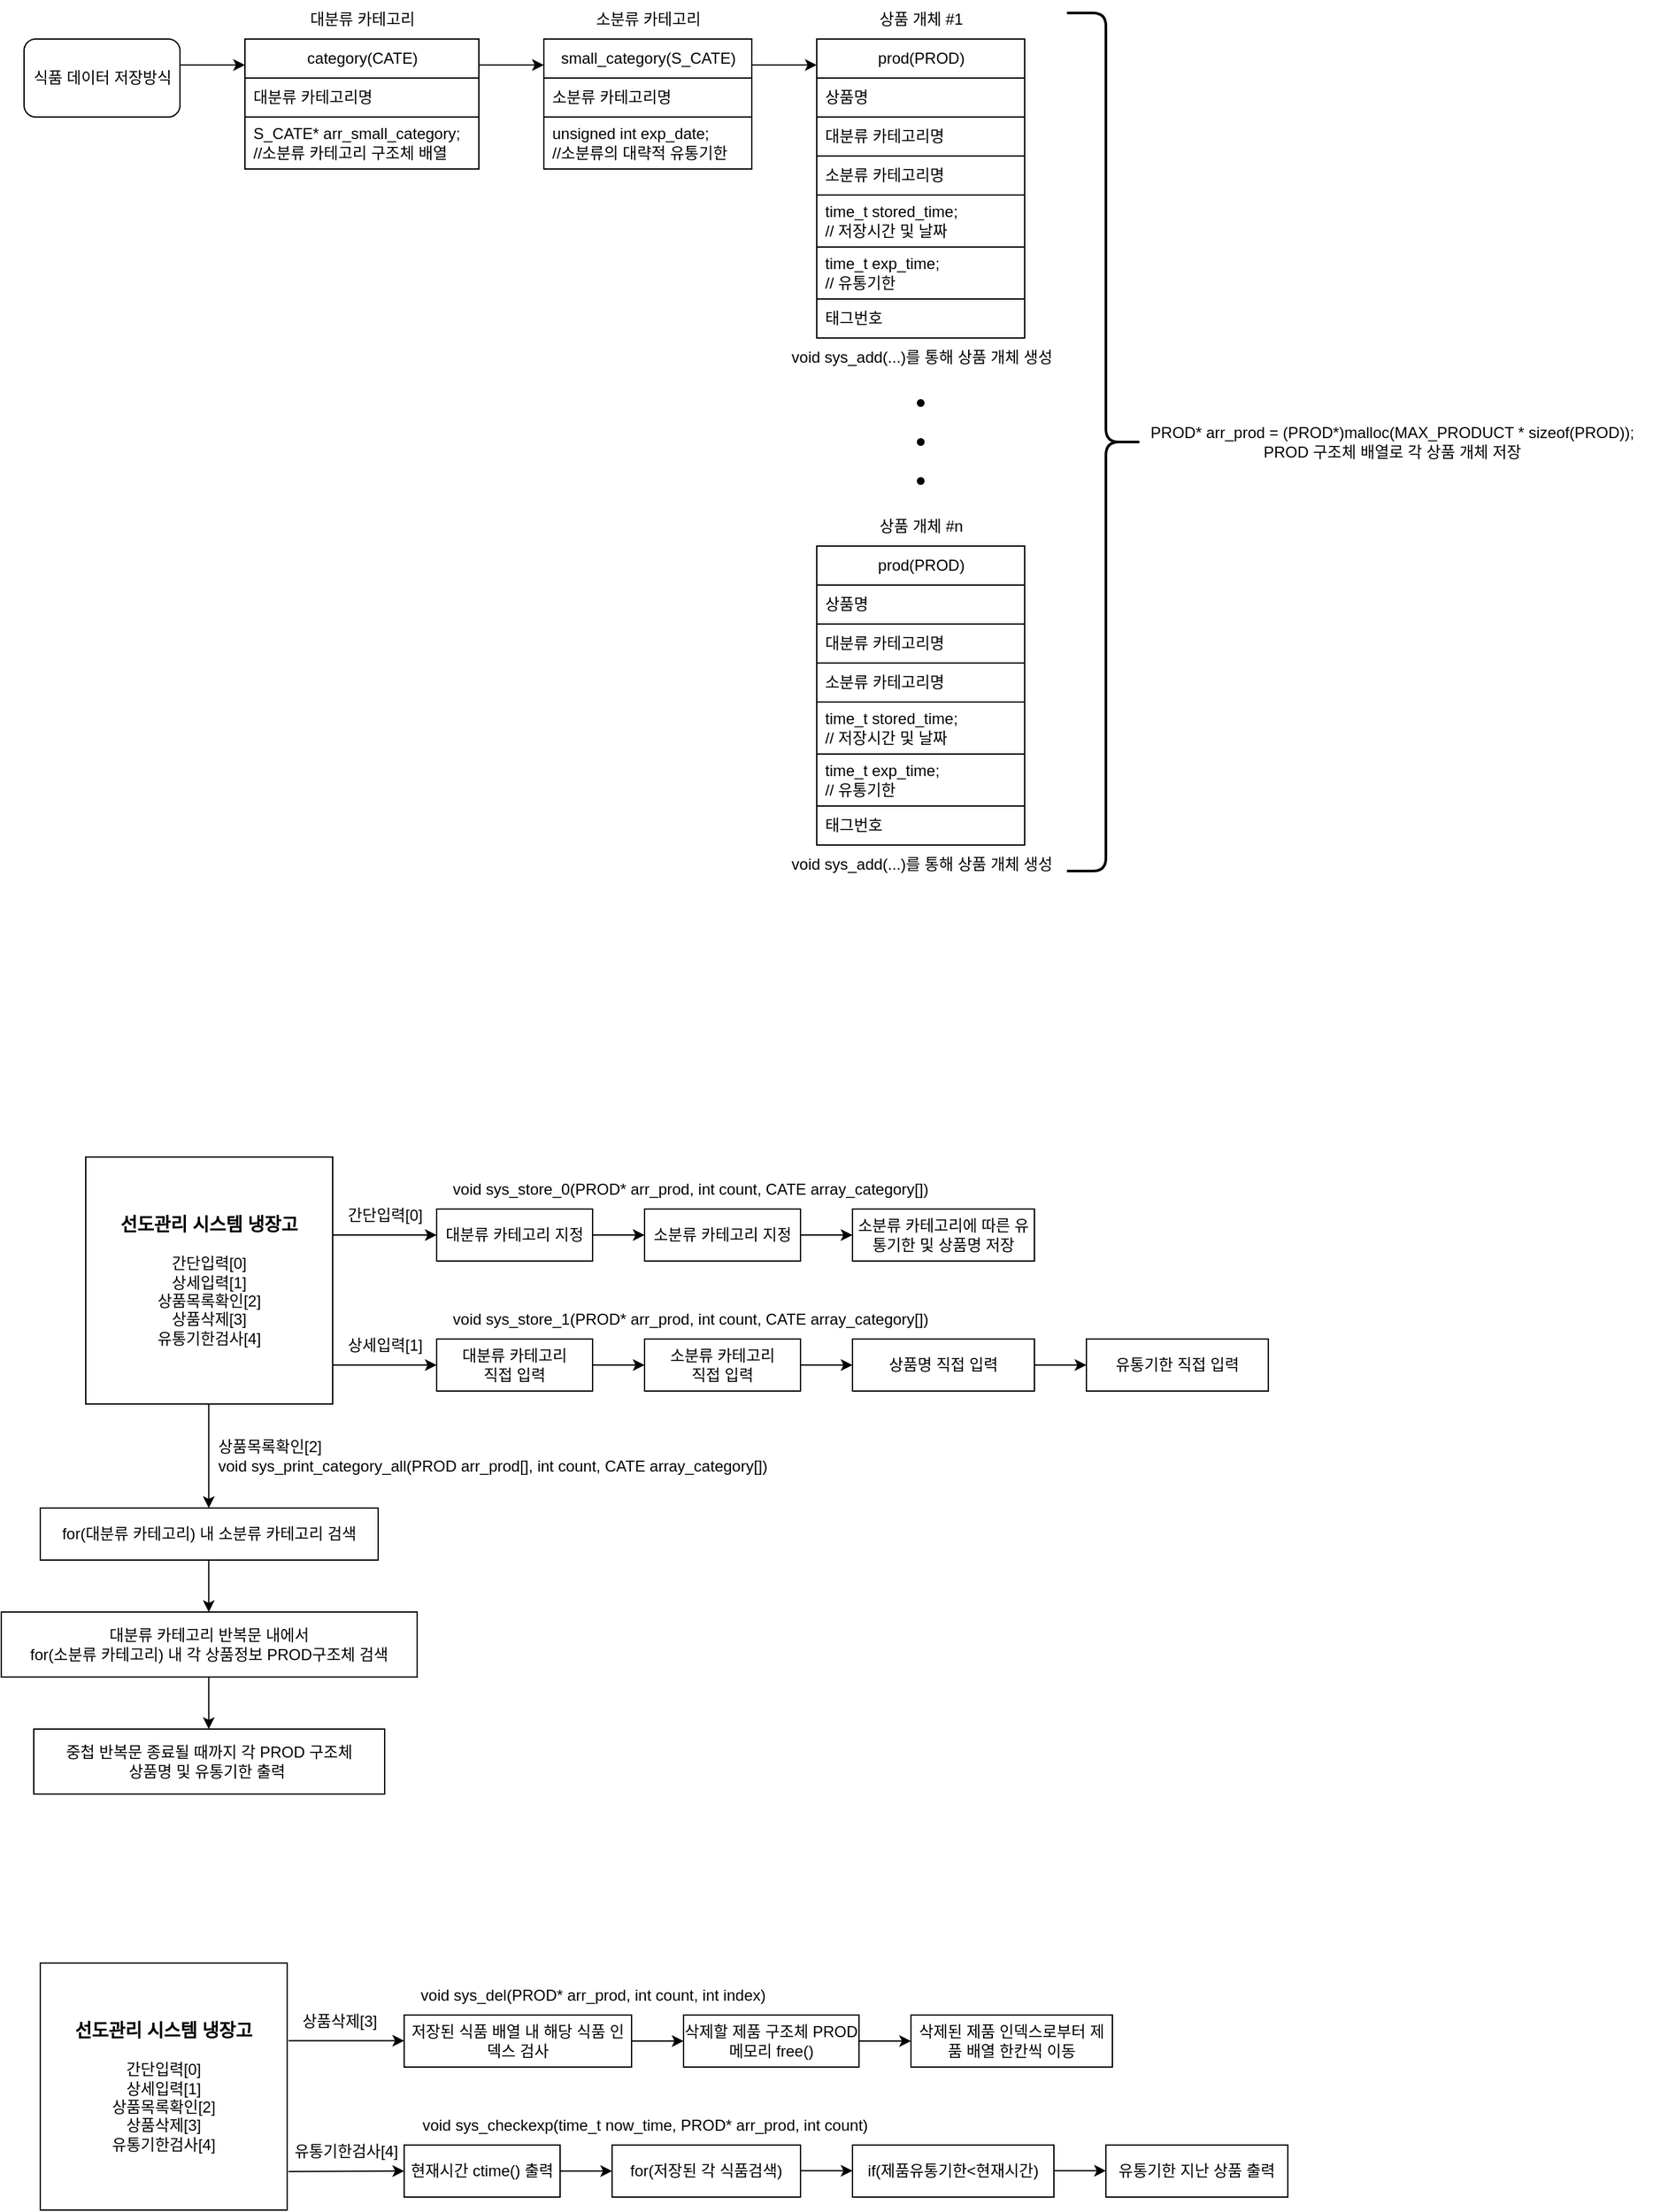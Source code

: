 <mxfile version="21.1.2" type="github">
  <diagram name="페이지-1" id="FAW7o20MJ5BuNLGTKJsm">
    <mxGraphModel dx="2764" dy="2096" grid="1" gridSize="10" guides="1" tooltips="1" connect="1" arrows="1" fold="1" page="1" pageScale="1" pageWidth="690" pageHeight="980" math="0" shadow="0">
      <root>
        <mxCell id="0" />
        <mxCell id="1" parent="0" />
        <mxCell id="TQTW1y5eRDtWmOhOV3Ei-1" value="&lt;b&gt;&lt;font style=&quot;font-size: 14px;&quot;&gt;선도관리 시스템 냉장고&lt;br&gt;&lt;/font&gt;&lt;/b&gt;&lt;br&gt;간단입력[0]&lt;br&gt;상세입력[1]&lt;br&gt;상품목록확인[2]&lt;br&gt;상품삭제[3]&lt;br&gt;유통기한검사[4]" style="whiteSpace=wrap;html=1;aspect=fixed;labelBackgroundColor=none;" vertex="1" parent="1">
          <mxGeometry x="-525" width="190" height="190" as="geometry" />
        </mxCell>
        <mxCell id="TQTW1y5eRDtWmOhOV3Ei-3" value="" style="endArrow=classic;html=1;rounded=0;labelBackgroundColor=none;fontColor=default;" edge="1" parent="1">
          <mxGeometry width="50" height="50" relative="1" as="geometry">
            <mxPoint x="-452.5" y="-840" as="sourcePoint" />
            <mxPoint x="-402.5" y="-840" as="targetPoint" />
          </mxGeometry>
        </mxCell>
        <mxCell id="TQTW1y5eRDtWmOhOV3Ei-4" value="category(CATE)" style="swimlane;fontStyle=0;childLayout=stackLayout;horizontal=1;startSize=30;horizontalStack=0;resizeParent=1;resizeParentMax=0;resizeLast=0;collapsible=1;marginBottom=0;whiteSpace=wrap;html=1;" vertex="1" parent="1">
          <mxGeometry x="-402.5" y="-860" width="180" height="60" as="geometry" />
        </mxCell>
        <mxCell id="TQTW1y5eRDtWmOhOV3Ei-5" value="대분류 카테고리명" style="text;strokeColor=none;fillColor=none;align=left;verticalAlign=middle;spacingLeft=4;spacingRight=4;overflow=hidden;points=[[0,0.5],[1,0.5]];portConstraint=eastwest;rotatable=0;whiteSpace=wrap;html=1;" vertex="1" parent="TQTW1y5eRDtWmOhOV3Ei-4">
          <mxGeometry y="30" width="180" height="30" as="geometry" />
        </mxCell>
        <mxCell id="TQTW1y5eRDtWmOhOV3Ei-9" value="" style="endArrow=classic;html=1;rounded=0;labelBackgroundColor=none;fontColor=default;" edge="1" parent="1">
          <mxGeometry width="50" height="50" relative="1" as="geometry">
            <mxPoint x="-222.5" y="-840" as="sourcePoint" />
            <mxPoint x="-172.5" y="-840" as="targetPoint" />
          </mxGeometry>
        </mxCell>
        <mxCell id="TQTW1y5eRDtWmOhOV3Ei-10" value="small_category(S_CATE)" style="swimlane;fontStyle=0;childLayout=stackLayout;horizontal=1;startSize=30;horizontalStack=0;resizeParent=1;resizeParentMax=0;resizeLast=0;collapsible=1;marginBottom=0;whiteSpace=wrap;html=1;" vertex="1" parent="1">
          <mxGeometry x="-172.5" y="-860" width="160" height="60" as="geometry" />
        </mxCell>
        <mxCell id="TQTW1y5eRDtWmOhOV3Ei-11" value="소분류 카테고리명" style="text;strokeColor=none;fillColor=none;align=left;verticalAlign=middle;spacingLeft=4;spacingRight=4;overflow=hidden;points=[[0,0.5],[1,0.5]];portConstraint=eastwest;rotatable=0;whiteSpace=wrap;html=1;" vertex="1" parent="TQTW1y5eRDtWmOhOV3Ei-10">
          <mxGeometry y="30" width="160" height="30" as="geometry" />
        </mxCell>
        <mxCell id="TQTW1y5eRDtWmOhOV3Ei-6" value="S_CATE* arr_small_category;&lt;br&gt;//소분류 카테고리 구조체 배열" style="text;strokeColor=default;fillColor=none;align=left;verticalAlign=middle;spacingLeft=4;spacingRight=4;overflow=hidden;points=[[0,0.5],[1,0.5]];portConstraint=eastwest;rotatable=0;whiteSpace=wrap;html=1;" vertex="1" parent="1">
          <mxGeometry x="-402.5" y="-800" width="180" height="40" as="geometry" />
        </mxCell>
        <mxCell id="TQTW1y5eRDtWmOhOV3Ei-12" value="unsigned int exp_date;&lt;br&gt;//소분류의 대략적 유통기한" style="text;strokeColor=default;fillColor=none;align=left;verticalAlign=middle;spacingLeft=4;spacingRight=4;overflow=hidden;points=[[0,0.5],[1,0.5]];portConstraint=eastwest;rotatable=0;whiteSpace=wrap;html=1;" vertex="1" parent="1">
          <mxGeometry x="-172.5" y="-800" width="160" height="40" as="geometry" />
        </mxCell>
        <mxCell id="TQTW1y5eRDtWmOhOV3Ei-16" value="식품 데이터 저장방식" style="rounded=1;whiteSpace=wrap;html=1;" vertex="1" parent="1">
          <mxGeometry x="-572.5" y="-860" width="120" height="60" as="geometry" />
        </mxCell>
        <mxCell id="TQTW1y5eRDtWmOhOV3Ei-17" value="prod(PROD)" style="swimlane;fontStyle=0;childLayout=stackLayout;horizontal=1;startSize=30;horizontalStack=0;resizeParent=1;resizeParentMax=0;resizeLast=0;collapsible=1;marginBottom=0;whiteSpace=wrap;html=1;" vertex="1" parent="1">
          <mxGeometry x="37.5" y="-860" width="160" height="60" as="geometry" />
        </mxCell>
        <mxCell id="TQTW1y5eRDtWmOhOV3Ei-18" value="상품명" style="text;strokeColor=none;fillColor=none;align=left;verticalAlign=middle;spacingLeft=4;spacingRight=4;overflow=hidden;points=[[0,0.5],[1,0.5]];portConstraint=eastwest;rotatable=0;whiteSpace=wrap;html=1;" vertex="1" parent="TQTW1y5eRDtWmOhOV3Ei-17">
          <mxGeometry y="30" width="160" height="30" as="geometry" />
        </mxCell>
        <mxCell id="TQTW1y5eRDtWmOhOV3Ei-19" value="대분류 카테고리명" style="text;strokeColor=default;fillColor=none;align=left;verticalAlign=middle;spacingLeft=4;spacingRight=4;overflow=hidden;points=[[0,0.5],[1,0.5]];portConstraint=eastwest;rotatable=0;whiteSpace=wrap;html=1;" vertex="1" parent="1">
          <mxGeometry x="37.5" y="-800" width="160" height="30" as="geometry" />
        </mxCell>
        <mxCell id="TQTW1y5eRDtWmOhOV3Ei-20" value="" style="endArrow=classic;html=1;rounded=0;labelBackgroundColor=none;fontColor=default;" edge="1" parent="1">
          <mxGeometry width="50" height="50" relative="1" as="geometry">
            <mxPoint x="-12.5" y="-840" as="sourcePoint" />
            <mxPoint x="37.5" y="-840" as="targetPoint" />
          </mxGeometry>
        </mxCell>
        <mxCell id="TQTW1y5eRDtWmOhOV3Ei-25" value="소분류 카테고리명" style="text;strokeColor=default;fillColor=none;align=left;verticalAlign=middle;spacingLeft=4;spacingRight=4;overflow=hidden;points=[[0,0.5],[1,0.5]];portConstraint=eastwest;rotatable=0;whiteSpace=wrap;html=1;" vertex="1" parent="1">
          <mxGeometry x="37.5" y="-770" width="160" height="30" as="geometry" />
        </mxCell>
        <mxCell id="TQTW1y5eRDtWmOhOV3Ei-26" value="time_t stored_time; &lt;br&gt;// 저장시간 및 날짜" style="text;strokeColor=default;fillColor=none;align=left;verticalAlign=middle;spacingLeft=4;spacingRight=4;overflow=hidden;points=[[0,0.5],[1,0.5]];portConstraint=eastwest;rotatable=0;whiteSpace=wrap;html=1;" vertex="1" parent="1">
          <mxGeometry x="37.5" y="-740" width="160" height="40" as="geometry" />
        </mxCell>
        <mxCell id="TQTW1y5eRDtWmOhOV3Ei-27" value="time_t exp_time; &lt;br&gt;// 유통기한" style="text;strokeColor=default;fillColor=none;align=left;verticalAlign=middle;spacingLeft=4;spacingRight=4;overflow=hidden;points=[[0,0.5],[1,0.5]];portConstraint=eastwest;rotatable=0;whiteSpace=wrap;html=1;" vertex="1" parent="1">
          <mxGeometry x="37.5" y="-700" width="160" height="40" as="geometry" />
        </mxCell>
        <mxCell id="TQTW1y5eRDtWmOhOV3Ei-28" value="태그번호" style="text;strokeColor=default;fillColor=none;align=left;verticalAlign=middle;spacingLeft=4;spacingRight=4;overflow=hidden;points=[[0,0.5],[1,0.5]];portConstraint=eastwest;rotatable=0;whiteSpace=wrap;html=1;" vertex="1" parent="1">
          <mxGeometry x="37.5" y="-660" width="160" height="30" as="geometry" />
        </mxCell>
        <mxCell id="TQTW1y5eRDtWmOhOV3Ei-29" value="대분류 카테고리" style="text;strokeColor=none;align=center;fillColor=none;html=1;verticalAlign=middle;whiteSpace=wrap;rounded=0;" vertex="1" parent="1">
          <mxGeometry x="-367.5" y="-890" width="110" height="30" as="geometry" />
        </mxCell>
        <mxCell id="TQTW1y5eRDtWmOhOV3Ei-30" value="소분류 카테고리" style="text;strokeColor=none;align=center;fillColor=none;html=1;verticalAlign=middle;whiteSpace=wrap;rounded=0;" vertex="1" parent="1">
          <mxGeometry x="-147.5" y="-890" width="110" height="30" as="geometry" />
        </mxCell>
        <mxCell id="TQTW1y5eRDtWmOhOV3Ei-31" value="상품 개체 #1" style="text;strokeColor=none;align=center;fillColor=none;html=1;verticalAlign=middle;whiteSpace=wrap;rounded=0;" vertex="1" parent="1">
          <mxGeometry x="62.5" y="-890" width="110" height="30" as="geometry" />
        </mxCell>
        <mxCell id="TQTW1y5eRDtWmOhOV3Ei-32" value="" style="endArrow=classic;html=1;rounded=0;" edge="1" parent="1">
          <mxGeometry width="50" height="50" relative="1" as="geometry">
            <mxPoint x="-335" y="60" as="sourcePoint" />
            <mxPoint x="-255" y="60" as="targetPoint" />
          </mxGeometry>
        </mxCell>
        <mxCell id="TQTW1y5eRDtWmOhOV3Ei-33" value="간단입력[0]" style="text;html=1;align=center;verticalAlign=middle;resizable=0;points=[];autosize=1;strokeColor=none;fillColor=none;" vertex="1" parent="1">
          <mxGeometry x="-335" y="30" width="80" height="30" as="geometry" />
        </mxCell>
        <mxCell id="TQTW1y5eRDtWmOhOV3Ei-35" value="대분류 카테고리 지정" style="rounded=0;whiteSpace=wrap;html=1;" vertex="1" parent="1">
          <mxGeometry x="-255" y="40" width="120" height="40" as="geometry" />
        </mxCell>
        <mxCell id="TQTW1y5eRDtWmOhOV3Ei-36" value="" style="endArrow=classic;html=1;rounded=0;" edge="1" parent="1">
          <mxGeometry width="50" height="50" relative="1" as="geometry">
            <mxPoint x="-135" y="60" as="sourcePoint" />
            <mxPoint x="-95" y="60" as="targetPoint" />
            <Array as="points">
              <mxPoint x="-135" y="60" />
            </Array>
          </mxGeometry>
        </mxCell>
        <mxCell id="TQTW1y5eRDtWmOhOV3Ei-37" value="소분류 카테고리 지정" style="rounded=0;whiteSpace=wrap;html=1;" vertex="1" parent="1">
          <mxGeometry x="-95" y="40" width="120" height="40" as="geometry" />
        </mxCell>
        <mxCell id="TQTW1y5eRDtWmOhOV3Ei-40" value="" style="endArrow=classic;html=1;rounded=0;" edge="1" parent="1">
          <mxGeometry width="50" height="50" relative="1" as="geometry">
            <mxPoint x="25" y="60" as="sourcePoint" />
            <mxPoint x="65" y="60" as="targetPoint" />
            <Array as="points">
              <mxPoint x="25" y="60" />
            </Array>
          </mxGeometry>
        </mxCell>
        <mxCell id="TQTW1y5eRDtWmOhOV3Ei-41" value="소분류 카테고리에 따른 유통기한 및 상품명 저장" style="rounded=0;whiteSpace=wrap;html=1;" vertex="1" parent="1">
          <mxGeometry x="65" y="40" width="140" height="40" as="geometry" />
        </mxCell>
        <mxCell id="TQTW1y5eRDtWmOhOV3Ei-42" value="" style="endArrow=classic;html=1;rounded=0;" edge="1" parent="1">
          <mxGeometry width="50" height="50" relative="1" as="geometry">
            <mxPoint x="-335" y="160" as="sourcePoint" />
            <mxPoint x="-255" y="160" as="targetPoint" />
          </mxGeometry>
        </mxCell>
        <mxCell id="TQTW1y5eRDtWmOhOV3Ei-43" value="상세입력[1]" style="text;html=1;align=center;verticalAlign=middle;resizable=0;points=[];autosize=1;strokeColor=none;fillColor=none;" vertex="1" parent="1">
          <mxGeometry x="-335" y="130" width="80" height="30" as="geometry" />
        </mxCell>
        <mxCell id="TQTW1y5eRDtWmOhOV3Ei-44" value="대분류 카테고리 &lt;br&gt;직접 입력" style="rounded=0;whiteSpace=wrap;html=1;" vertex="1" parent="1">
          <mxGeometry x="-255" y="140" width="120" height="40" as="geometry" />
        </mxCell>
        <mxCell id="TQTW1y5eRDtWmOhOV3Ei-45" value="" style="endArrow=classic;html=1;rounded=0;" edge="1" parent="1">
          <mxGeometry width="50" height="50" relative="1" as="geometry">
            <mxPoint x="-135" y="160" as="sourcePoint" />
            <mxPoint x="-95" y="160" as="targetPoint" />
            <Array as="points">
              <mxPoint x="-135" y="160" />
            </Array>
          </mxGeometry>
        </mxCell>
        <mxCell id="TQTW1y5eRDtWmOhOV3Ei-46" value="소분류 카테고리 &lt;br&gt;직접 입력" style="rounded=0;whiteSpace=wrap;html=1;" vertex="1" parent="1">
          <mxGeometry x="-95" y="140" width="120" height="40" as="geometry" />
        </mxCell>
        <mxCell id="TQTW1y5eRDtWmOhOV3Ei-47" value="" style="endArrow=classic;html=1;rounded=0;" edge="1" parent="1">
          <mxGeometry width="50" height="50" relative="1" as="geometry">
            <mxPoint x="25" y="160" as="sourcePoint" />
            <mxPoint x="65" y="160" as="targetPoint" />
            <Array as="points">
              <mxPoint x="25" y="160" />
            </Array>
          </mxGeometry>
        </mxCell>
        <mxCell id="TQTW1y5eRDtWmOhOV3Ei-48" value="상품명 직접 입력" style="rounded=0;whiteSpace=wrap;html=1;" vertex="1" parent="1">
          <mxGeometry x="65" y="140" width="140" height="40" as="geometry" />
        </mxCell>
        <mxCell id="TQTW1y5eRDtWmOhOV3Ei-49" value="" style="endArrow=classic;html=1;rounded=0;" edge="1" parent="1">
          <mxGeometry width="50" height="50" relative="1" as="geometry">
            <mxPoint x="205" y="160" as="sourcePoint" />
            <mxPoint x="245" y="160" as="targetPoint" />
            <Array as="points">
              <mxPoint x="205" y="160" />
            </Array>
          </mxGeometry>
        </mxCell>
        <mxCell id="TQTW1y5eRDtWmOhOV3Ei-50" value="유통기한 직접 입력" style="rounded=0;whiteSpace=wrap;html=1;" vertex="1" parent="1">
          <mxGeometry x="245" y="140" width="140" height="40" as="geometry" />
        </mxCell>
        <mxCell id="TQTW1y5eRDtWmOhOV3Ei-51" value="void sys_store_0(PROD* arr_prod, int count, CATE array_category[])" style="text;html=1;align=center;verticalAlign=middle;resizable=0;points=[];autosize=1;strokeColor=none;fillColor=none;" vertex="1" parent="1">
          <mxGeometry x="-255" y="10" width="390" height="30" as="geometry" />
        </mxCell>
        <mxCell id="TQTW1y5eRDtWmOhOV3Ei-52" value="void sys_store_1(PROD* arr_prod, int count, CATE array_category[])" style="text;html=1;align=center;verticalAlign=middle;resizable=0;points=[];autosize=1;strokeColor=none;fillColor=none;" vertex="1" parent="1">
          <mxGeometry x="-255" y="110" width="390" height="30" as="geometry" />
        </mxCell>
        <mxCell id="TQTW1y5eRDtWmOhOV3Ei-53" value="" style="endArrow=classic;html=1;rounded=0;" edge="1" parent="1">
          <mxGeometry width="50" height="50" relative="1" as="geometry">
            <mxPoint x="-430.34" y="190" as="sourcePoint" />
            <mxPoint x="-430.34" y="270" as="targetPoint" />
          </mxGeometry>
        </mxCell>
        <mxCell id="TQTW1y5eRDtWmOhOV3Ei-55" value="상품목록확인[2]&lt;br&gt;void sys_print_category_all(PROD arr_prod[], int count, CATE array_category[])" style="text;html=1;align=left;verticalAlign=middle;resizable=0;points=[];autosize=1;strokeColor=none;fillColor=none;" vertex="1" parent="1">
          <mxGeometry x="-425" y="210" width="450" height="40" as="geometry" />
        </mxCell>
        <mxCell id="TQTW1y5eRDtWmOhOV3Ei-56" value="for(대분류 카테고리) 내 소분류 카테고리 검색" style="rounded=0;whiteSpace=wrap;html=1;" vertex="1" parent="1">
          <mxGeometry x="-560" y="270" width="260" height="40" as="geometry" />
        </mxCell>
        <mxCell id="TQTW1y5eRDtWmOhOV3Ei-57" value="" style="endArrow=classic;html=1;rounded=0;" edge="1" parent="1">
          <mxGeometry width="50" height="50" relative="1" as="geometry">
            <mxPoint x="-430.34" y="310" as="sourcePoint" />
            <mxPoint x="-430.34" y="350" as="targetPoint" />
          </mxGeometry>
        </mxCell>
        <mxCell id="TQTW1y5eRDtWmOhOV3Ei-58" value="대분류 카테고리 반복문 내에서&lt;br&gt;for(소분류 카테고리) 내 각 상품정보 PROD구조체 검색" style="rounded=0;whiteSpace=wrap;html=1;" vertex="1" parent="1">
          <mxGeometry x="-590" y="350" width="320" height="50" as="geometry" />
        </mxCell>
        <mxCell id="TQTW1y5eRDtWmOhOV3Ei-59" value="" style="endArrow=classic;html=1;rounded=0;" edge="1" parent="1">
          <mxGeometry width="50" height="50" relative="1" as="geometry">
            <mxPoint x="-430.34" y="400" as="sourcePoint" />
            <mxPoint x="-430.34" y="440" as="targetPoint" />
          </mxGeometry>
        </mxCell>
        <mxCell id="TQTW1y5eRDtWmOhOV3Ei-60" value="중첩 반복문 종료될 때까지 각 PROD 구조체 &lt;br&gt;상품명 및 유통기한 출력&amp;nbsp;" style="rounded=0;whiteSpace=wrap;html=1;" vertex="1" parent="1">
          <mxGeometry x="-565" y="440" width="270" height="50" as="geometry" />
        </mxCell>
        <mxCell id="TQTW1y5eRDtWmOhOV3Ei-63" value="&lt;b&gt;&lt;font style=&quot;font-size: 14px;&quot;&gt;선도관리 시스템 냉장고&lt;br&gt;&lt;/font&gt;&lt;/b&gt;&lt;br&gt;간단입력[0]&lt;br&gt;상세입력[1]&lt;br&gt;상품목록확인[2]&lt;br&gt;상품삭제[3]&lt;br&gt;유통기한검사[4]" style="whiteSpace=wrap;html=1;aspect=fixed;labelBackgroundColor=none;" vertex="1" parent="1">
          <mxGeometry x="-560" y="620" width="190" height="190" as="geometry" />
        </mxCell>
        <mxCell id="TQTW1y5eRDtWmOhOV3Ei-65" value="상품삭제[3]" style="text;html=1;align=center;verticalAlign=middle;resizable=0;points=[];autosize=1;strokeColor=none;fillColor=none;" vertex="1" parent="1">
          <mxGeometry x="-370" y="650" width="80" height="30" as="geometry" />
        </mxCell>
        <mxCell id="TQTW1y5eRDtWmOhOV3Ei-66" value="저장된 식품 배열 내 해당 식품 인덱스 검사" style="rounded=0;whiteSpace=wrap;html=1;" vertex="1" parent="1">
          <mxGeometry x="-280" y="660" width="175" height="40" as="geometry" />
        </mxCell>
        <mxCell id="TQTW1y5eRDtWmOhOV3Ei-67" value="" style="endArrow=classic;html=1;rounded=0;" edge="1" parent="1">
          <mxGeometry width="50" height="50" relative="1" as="geometry">
            <mxPoint x="-105" y="680" as="sourcePoint" />
            <mxPoint x="-65" y="680" as="targetPoint" />
            <Array as="points">
              <mxPoint x="-105" y="680" />
            </Array>
          </mxGeometry>
        </mxCell>
        <mxCell id="TQTW1y5eRDtWmOhOV3Ei-68" value="삭제할 제품 구조체 PROD 메모리 free()" style="rounded=0;whiteSpace=wrap;html=1;" vertex="1" parent="1">
          <mxGeometry x="-65" y="660" width="135" height="40" as="geometry" />
        </mxCell>
        <mxCell id="TQTW1y5eRDtWmOhOV3Ei-69" value="" style="endArrow=classic;html=1;rounded=0;" edge="1" parent="1">
          <mxGeometry width="50" height="50" relative="1" as="geometry">
            <mxPoint x="70" y="680" as="sourcePoint" />
            <mxPoint x="110" y="680" as="targetPoint" />
            <Array as="points">
              <mxPoint x="70" y="680" />
            </Array>
          </mxGeometry>
        </mxCell>
        <mxCell id="TQTW1y5eRDtWmOhOV3Ei-70" value="삭제된 제품 인덱스로부터 제품 배열 한칸씩 이동" style="rounded=0;whiteSpace=wrap;html=1;" vertex="1" parent="1">
          <mxGeometry x="110" y="660" width="155" height="40" as="geometry" />
        </mxCell>
        <mxCell id="TQTW1y5eRDtWmOhOV3Ei-71" value="" style="endArrow=classic;html=1;rounded=0;exitX=1.005;exitY=0.844;exitDx=0;exitDy=0;exitPerimeter=0;" edge="1" parent="1" source="TQTW1y5eRDtWmOhOV3Ei-63">
          <mxGeometry width="50" height="50" relative="1" as="geometry">
            <mxPoint x="-365" y="780" as="sourcePoint" />
            <mxPoint x="-280" y="780" as="targetPoint" />
          </mxGeometry>
        </mxCell>
        <mxCell id="TQTW1y5eRDtWmOhOV3Ei-72" value="유통기한검사[4]" style="text;html=1;align=center;verticalAlign=middle;resizable=0;points=[];autosize=1;strokeColor=none;fillColor=none;" vertex="1" parent="1">
          <mxGeometry x="-380" y="750" width="110" height="30" as="geometry" />
        </mxCell>
        <mxCell id="TQTW1y5eRDtWmOhOV3Ei-73" value="현재시간 ctime() 출력" style="rounded=0;whiteSpace=wrap;html=1;" vertex="1" parent="1">
          <mxGeometry x="-280" y="760" width="120" height="40" as="geometry" />
        </mxCell>
        <mxCell id="TQTW1y5eRDtWmOhOV3Ei-74" value="" style="endArrow=classic;html=1;rounded=0;" edge="1" parent="1">
          <mxGeometry width="50" height="50" relative="1" as="geometry">
            <mxPoint x="-160" y="780" as="sourcePoint" />
            <mxPoint x="-120" y="780" as="targetPoint" />
            <Array as="points">
              <mxPoint x="-160" y="780" />
            </Array>
          </mxGeometry>
        </mxCell>
        <mxCell id="TQTW1y5eRDtWmOhOV3Ei-75" value="for(저장된 각 식품검색)" style="rounded=0;whiteSpace=wrap;html=1;" vertex="1" parent="1">
          <mxGeometry x="-120" y="760" width="145" height="40" as="geometry" />
        </mxCell>
        <mxCell id="TQTW1y5eRDtWmOhOV3Ei-76" value="" style="endArrow=classic;html=1;rounded=0;" edge="1" parent="1">
          <mxGeometry width="50" height="50" relative="1" as="geometry">
            <mxPoint x="25" y="779.8" as="sourcePoint" />
            <mxPoint x="65" y="779.8" as="targetPoint" />
            <Array as="points">
              <mxPoint x="25" y="779.8" />
            </Array>
          </mxGeometry>
        </mxCell>
        <mxCell id="TQTW1y5eRDtWmOhOV3Ei-77" value="if(제품유통기한&amp;lt;현재시간)" style="rounded=0;whiteSpace=wrap;html=1;" vertex="1" parent="1">
          <mxGeometry x="65" y="760" width="155" height="40" as="geometry" />
        </mxCell>
        <mxCell id="TQTW1y5eRDtWmOhOV3Ei-78" value="" style="endArrow=classic;html=1;rounded=0;" edge="1" parent="1">
          <mxGeometry width="50" height="50" relative="1" as="geometry">
            <mxPoint x="220" y="779.8" as="sourcePoint" />
            <mxPoint x="260" y="779.8" as="targetPoint" />
            <Array as="points">
              <mxPoint x="220" y="779.8" />
            </Array>
          </mxGeometry>
        </mxCell>
        <mxCell id="TQTW1y5eRDtWmOhOV3Ei-79" value="유통기한 지난 상품 출력" style="rounded=0;whiteSpace=wrap;html=1;" vertex="1" parent="1">
          <mxGeometry x="260" y="760" width="140" height="40" as="geometry" />
        </mxCell>
        <mxCell id="TQTW1y5eRDtWmOhOV3Ei-80" value="void sys_del(PROD* arr_prod, int count, int index)" style="text;html=1;align=center;verticalAlign=middle;resizable=0;points=[];autosize=1;strokeColor=none;fillColor=none;" vertex="1" parent="1">
          <mxGeometry x="-280" y="630" width="290" height="30" as="geometry" />
        </mxCell>
        <mxCell id="TQTW1y5eRDtWmOhOV3Ei-81" value="void sys_checkexp(time_t now_time, PROD* arr_prod, int count)" style="text;html=1;align=center;verticalAlign=middle;resizable=0;points=[];autosize=1;strokeColor=none;fillColor=none;" vertex="1" parent="1">
          <mxGeometry x="-280" y="730" width="370" height="30" as="geometry" />
        </mxCell>
        <mxCell id="TQTW1y5eRDtWmOhOV3Ei-82" value="" style="endArrow=classic;html=1;rounded=0;exitX=1.005;exitY=0.844;exitDx=0;exitDy=0;exitPerimeter=0;" edge="1" parent="1">
          <mxGeometry width="50" height="50" relative="1" as="geometry">
            <mxPoint x="-369" y="679.8" as="sourcePoint" />
            <mxPoint x="-280" y="679.8" as="targetPoint" />
          </mxGeometry>
        </mxCell>
        <mxCell id="TQTW1y5eRDtWmOhOV3Ei-83" value="prod(PROD)" style="swimlane;fontStyle=0;childLayout=stackLayout;horizontal=1;startSize=30;horizontalStack=0;resizeParent=1;resizeParentMax=0;resizeLast=0;collapsible=1;marginBottom=0;whiteSpace=wrap;html=1;" vertex="1" parent="1">
          <mxGeometry x="37.5" y="-470" width="160" height="60" as="geometry" />
        </mxCell>
        <mxCell id="TQTW1y5eRDtWmOhOV3Ei-84" value="상품명" style="text;strokeColor=none;fillColor=none;align=left;verticalAlign=middle;spacingLeft=4;spacingRight=4;overflow=hidden;points=[[0,0.5],[1,0.5]];portConstraint=eastwest;rotatable=0;whiteSpace=wrap;html=1;" vertex="1" parent="TQTW1y5eRDtWmOhOV3Ei-83">
          <mxGeometry y="30" width="160" height="30" as="geometry" />
        </mxCell>
        <mxCell id="TQTW1y5eRDtWmOhOV3Ei-85" value="대분류 카테고리명" style="text;strokeColor=default;fillColor=none;align=left;verticalAlign=middle;spacingLeft=4;spacingRight=4;overflow=hidden;points=[[0,0.5],[1,0.5]];portConstraint=eastwest;rotatable=0;whiteSpace=wrap;html=1;" vertex="1" parent="1">
          <mxGeometry x="37.5" y="-410" width="160" height="30" as="geometry" />
        </mxCell>
        <mxCell id="TQTW1y5eRDtWmOhOV3Ei-86" value="소분류 카테고리명" style="text;strokeColor=default;fillColor=none;align=left;verticalAlign=middle;spacingLeft=4;spacingRight=4;overflow=hidden;points=[[0,0.5],[1,0.5]];portConstraint=eastwest;rotatable=0;whiteSpace=wrap;html=1;" vertex="1" parent="1">
          <mxGeometry x="37.5" y="-380" width="160" height="30" as="geometry" />
        </mxCell>
        <mxCell id="TQTW1y5eRDtWmOhOV3Ei-87" value="time_t stored_time; &lt;br&gt;// 저장시간 및 날짜" style="text;strokeColor=default;fillColor=none;align=left;verticalAlign=middle;spacingLeft=4;spacingRight=4;overflow=hidden;points=[[0,0.5],[1,0.5]];portConstraint=eastwest;rotatable=0;whiteSpace=wrap;html=1;" vertex="1" parent="1">
          <mxGeometry x="37.5" y="-350" width="160" height="40" as="geometry" />
        </mxCell>
        <mxCell id="TQTW1y5eRDtWmOhOV3Ei-88" value="time_t exp_time; &lt;br&gt;// 유통기한" style="text;strokeColor=default;fillColor=none;align=left;verticalAlign=middle;spacingLeft=4;spacingRight=4;overflow=hidden;points=[[0,0.5],[1,0.5]];portConstraint=eastwest;rotatable=0;whiteSpace=wrap;html=1;" vertex="1" parent="1">
          <mxGeometry x="37.5" y="-310" width="160" height="40" as="geometry" />
        </mxCell>
        <mxCell id="TQTW1y5eRDtWmOhOV3Ei-89" value="태그번호" style="text;strokeColor=default;fillColor=none;align=left;verticalAlign=middle;spacingLeft=4;spacingRight=4;overflow=hidden;points=[[0,0.5],[1,0.5]];portConstraint=eastwest;rotatable=0;whiteSpace=wrap;html=1;" vertex="1" parent="1">
          <mxGeometry x="37.5" y="-270" width="160" height="30" as="geometry" />
        </mxCell>
        <mxCell id="TQTW1y5eRDtWmOhOV3Ei-90" value="상품 개체 #n" style="text;strokeColor=none;align=center;fillColor=none;html=1;verticalAlign=middle;whiteSpace=wrap;rounded=0;" vertex="1" parent="1">
          <mxGeometry x="62.5" y="-500" width="110" height="30" as="geometry" />
        </mxCell>
        <mxCell id="TQTW1y5eRDtWmOhOV3Ei-93" value="" style="shape=waypoint;sketch=0;size=6;pointerEvents=1;points=[];fillColor=none;resizable=0;rotatable=0;perimeter=centerPerimeter;snapToPoint=1;" vertex="1" parent="1">
          <mxGeometry x="107.5" y="-590" width="20" height="20" as="geometry" />
        </mxCell>
        <mxCell id="TQTW1y5eRDtWmOhOV3Ei-94" value="" style="shape=waypoint;sketch=0;size=6;pointerEvents=1;points=[];fillColor=none;resizable=0;rotatable=0;perimeter=centerPerimeter;snapToPoint=1;" vertex="1" parent="1">
          <mxGeometry x="107.5" y="-560" width="20" height="20" as="geometry" />
        </mxCell>
        <mxCell id="TQTW1y5eRDtWmOhOV3Ei-95" value="" style="shape=waypoint;sketch=0;size=6;pointerEvents=1;points=[];fillColor=none;resizable=0;rotatable=0;perimeter=centerPerimeter;snapToPoint=1;" vertex="1" parent="1">
          <mxGeometry x="107.5" y="-530" width="20" height="20" as="geometry" />
        </mxCell>
        <mxCell id="TQTW1y5eRDtWmOhOV3Ei-96" value="" style="shape=curlyBracket;whiteSpace=wrap;html=1;rounded=1;flipH=1;labelPosition=right;verticalLabelPosition=middle;align=left;verticalAlign=middle;strokeWidth=2;" vertex="1" parent="1">
          <mxGeometry x="230" y="-880" width="60" height="660" as="geometry" />
        </mxCell>
        <mxCell id="TQTW1y5eRDtWmOhOV3Ei-97" value="PROD* arr_prod = (PROD*)malloc(MAX_PRODUCT * sizeof(PROD));&lt;br&gt;PROD 구조체 배열로 각 상품 개체 저장" style="text;html=1;align=center;verticalAlign=middle;resizable=0;points=[];autosize=1;strokeColor=none;fillColor=none;" vertex="1" parent="1">
          <mxGeometry x="280" y="-570" width="400" height="40" as="geometry" />
        </mxCell>
        <mxCell id="TQTW1y5eRDtWmOhOV3Ei-98" value="void sys_add(...)를 통해 상품 개체 생성" style="text;html=1;align=center;verticalAlign=middle;resizable=0;points=[];autosize=1;strokeColor=none;fillColor=none;" vertex="1" parent="1">
          <mxGeometry x="2.5" y="-630" width="230" height="30" as="geometry" />
        </mxCell>
        <mxCell id="TQTW1y5eRDtWmOhOV3Ei-99" value="void sys_add(...)를 통해 상품 개체 생성" style="text;html=1;align=center;verticalAlign=middle;resizable=0;points=[];autosize=1;strokeColor=none;fillColor=none;" vertex="1" parent="1">
          <mxGeometry x="2.5" y="-240" width="230" height="30" as="geometry" />
        </mxCell>
      </root>
    </mxGraphModel>
  </diagram>
</mxfile>
